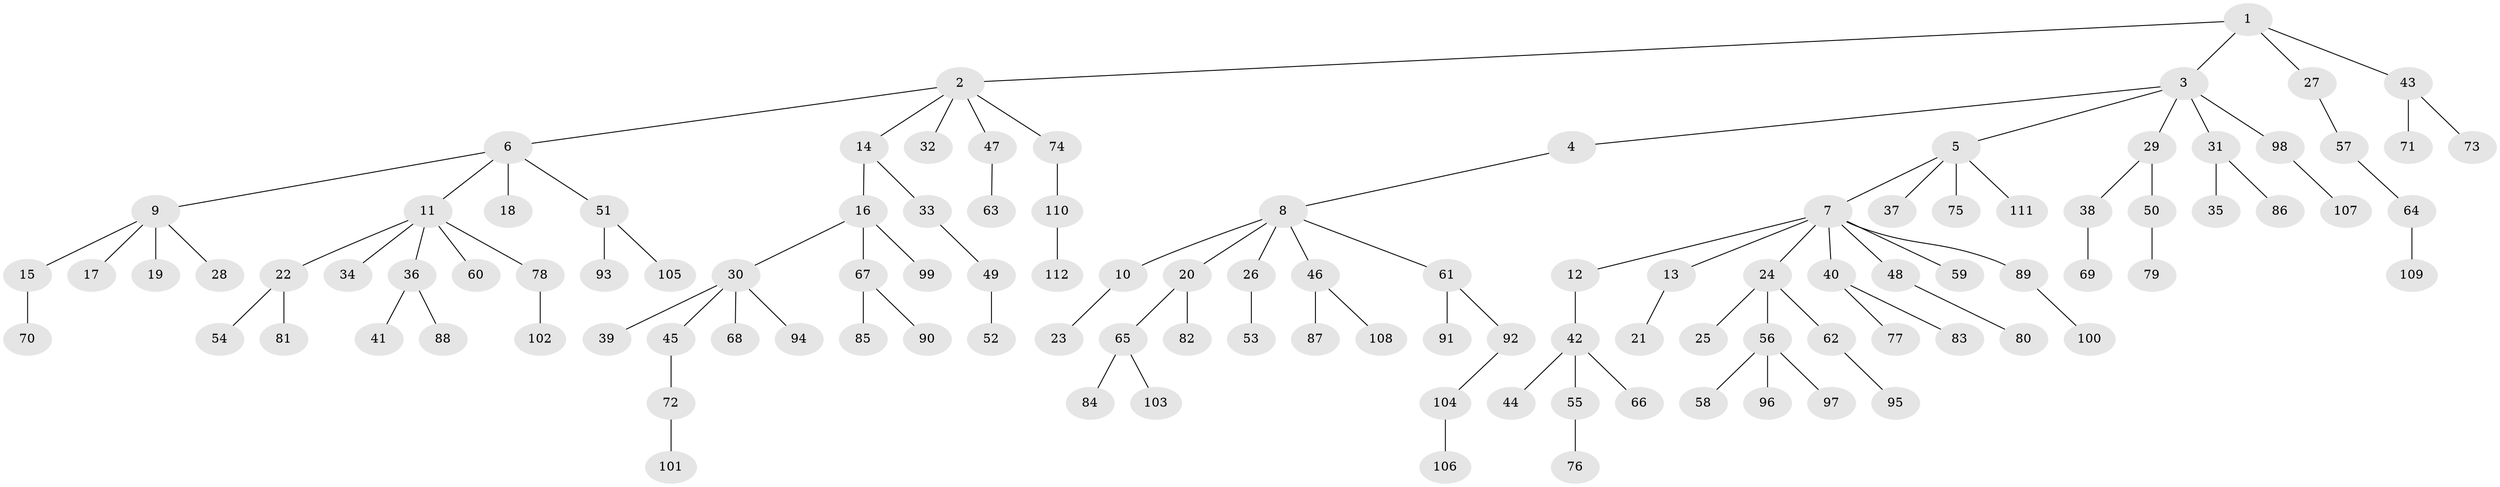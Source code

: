 // coarse degree distribution, {4: 0.07352941176470588, 1: 0.5441176470588235, 6: 0.014705882352941176, 7: 0.029411764705882353, 5: 0.029411764705882353, 3: 0.07352941176470588, 2: 0.23529411764705882}
// Generated by graph-tools (version 1.1) at 2025/37/03/04/25 23:37:19]
// undirected, 112 vertices, 111 edges
graph export_dot {
  node [color=gray90,style=filled];
  1;
  2;
  3;
  4;
  5;
  6;
  7;
  8;
  9;
  10;
  11;
  12;
  13;
  14;
  15;
  16;
  17;
  18;
  19;
  20;
  21;
  22;
  23;
  24;
  25;
  26;
  27;
  28;
  29;
  30;
  31;
  32;
  33;
  34;
  35;
  36;
  37;
  38;
  39;
  40;
  41;
  42;
  43;
  44;
  45;
  46;
  47;
  48;
  49;
  50;
  51;
  52;
  53;
  54;
  55;
  56;
  57;
  58;
  59;
  60;
  61;
  62;
  63;
  64;
  65;
  66;
  67;
  68;
  69;
  70;
  71;
  72;
  73;
  74;
  75;
  76;
  77;
  78;
  79;
  80;
  81;
  82;
  83;
  84;
  85;
  86;
  87;
  88;
  89;
  90;
  91;
  92;
  93;
  94;
  95;
  96;
  97;
  98;
  99;
  100;
  101;
  102;
  103;
  104;
  105;
  106;
  107;
  108;
  109;
  110;
  111;
  112;
  1 -- 2;
  1 -- 3;
  1 -- 27;
  1 -- 43;
  2 -- 6;
  2 -- 14;
  2 -- 32;
  2 -- 47;
  2 -- 74;
  3 -- 4;
  3 -- 5;
  3 -- 29;
  3 -- 31;
  3 -- 98;
  4 -- 8;
  5 -- 7;
  5 -- 37;
  5 -- 75;
  5 -- 111;
  6 -- 9;
  6 -- 11;
  6 -- 18;
  6 -- 51;
  7 -- 12;
  7 -- 13;
  7 -- 24;
  7 -- 40;
  7 -- 48;
  7 -- 59;
  7 -- 89;
  8 -- 10;
  8 -- 20;
  8 -- 26;
  8 -- 46;
  8 -- 61;
  9 -- 15;
  9 -- 17;
  9 -- 19;
  9 -- 28;
  10 -- 23;
  11 -- 22;
  11 -- 34;
  11 -- 36;
  11 -- 60;
  11 -- 78;
  12 -- 42;
  13 -- 21;
  14 -- 16;
  14 -- 33;
  15 -- 70;
  16 -- 30;
  16 -- 67;
  16 -- 99;
  20 -- 65;
  20 -- 82;
  22 -- 54;
  22 -- 81;
  24 -- 25;
  24 -- 56;
  24 -- 62;
  26 -- 53;
  27 -- 57;
  29 -- 38;
  29 -- 50;
  30 -- 39;
  30 -- 45;
  30 -- 68;
  30 -- 94;
  31 -- 35;
  31 -- 86;
  33 -- 49;
  36 -- 41;
  36 -- 88;
  38 -- 69;
  40 -- 77;
  40 -- 83;
  42 -- 44;
  42 -- 55;
  42 -- 66;
  43 -- 71;
  43 -- 73;
  45 -- 72;
  46 -- 87;
  46 -- 108;
  47 -- 63;
  48 -- 80;
  49 -- 52;
  50 -- 79;
  51 -- 93;
  51 -- 105;
  55 -- 76;
  56 -- 58;
  56 -- 96;
  56 -- 97;
  57 -- 64;
  61 -- 91;
  61 -- 92;
  62 -- 95;
  64 -- 109;
  65 -- 84;
  65 -- 103;
  67 -- 85;
  67 -- 90;
  72 -- 101;
  74 -- 110;
  78 -- 102;
  89 -- 100;
  92 -- 104;
  98 -- 107;
  104 -- 106;
  110 -- 112;
}
